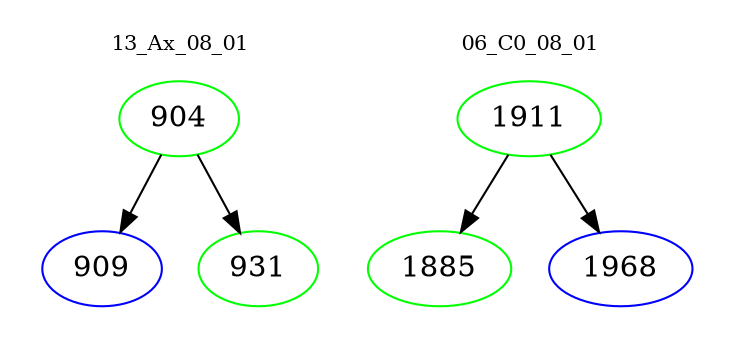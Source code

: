 digraph{
subgraph cluster_0 {
color = white
label = "13_Ax_08_01";
fontsize=10;
T0_904 [label="904", color="green"]
T0_904 -> T0_909 [color="black"]
T0_909 [label="909", color="blue"]
T0_904 -> T0_931 [color="black"]
T0_931 [label="931", color="green"]
}
subgraph cluster_1 {
color = white
label = "06_C0_08_01";
fontsize=10;
T1_1911 [label="1911", color="green"]
T1_1911 -> T1_1885 [color="black"]
T1_1885 [label="1885", color="green"]
T1_1911 -> T1_1968 [color="black"]
T1_1968 [label="1968", color="blue"]
}
}
